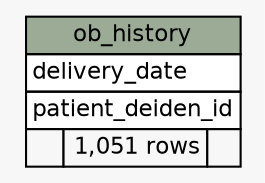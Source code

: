 // dot 2.38.0 on Linux 4.15.0-34-generic
// SchemaSpy rev 590
digraph "ob_history" {
  graph [
    rankdir="RL"
    bgcolor="#f7f7f7"
    nodesep="0.18"
    ranksep="0.46"
    fontname="Helvetica"
    fontsize="11"
  ];
  node [
    fontname="Helvetica"
    fontsize="11"
    shape="plaintext"
  ];
  edge [
    arrowsize="0.8"
  ];
  "ob_history" [
    label=<
    <TABLE BORDER="0" CELLBORDER="1" CELLSPACING="0" BGCOLOR="#ffffff">
      <TR><TD COLSPAN="3" BGCOLOR="#9bab96" ALIGN="CENTER">ob_history</TD></TR>
      <TR><TD PORT="delivery_date" COLSPAN="3" ALIGN="LEFT">delivery_date</TD></TR>
      <TR><TD PORT="patient_deiden_id" COLSPAN="3" ALIGN="LEFT">patient_deiden_id</TD></TR>
      <TR><TD ALIGN="LEFT" BGCOLOR="#f7f7f7">  </TD><TD ALIGN="RIGHT" BGCOLOR="#f7f7f7">1,051 rows</TD><TD ALIGN="RIGHT" BGCOLOR="#f7f7f7">  </TD></TR>
    </TABLE>>
    URL="tables/ob_history.html"
    tooltip="ob_history"
  ];
}
